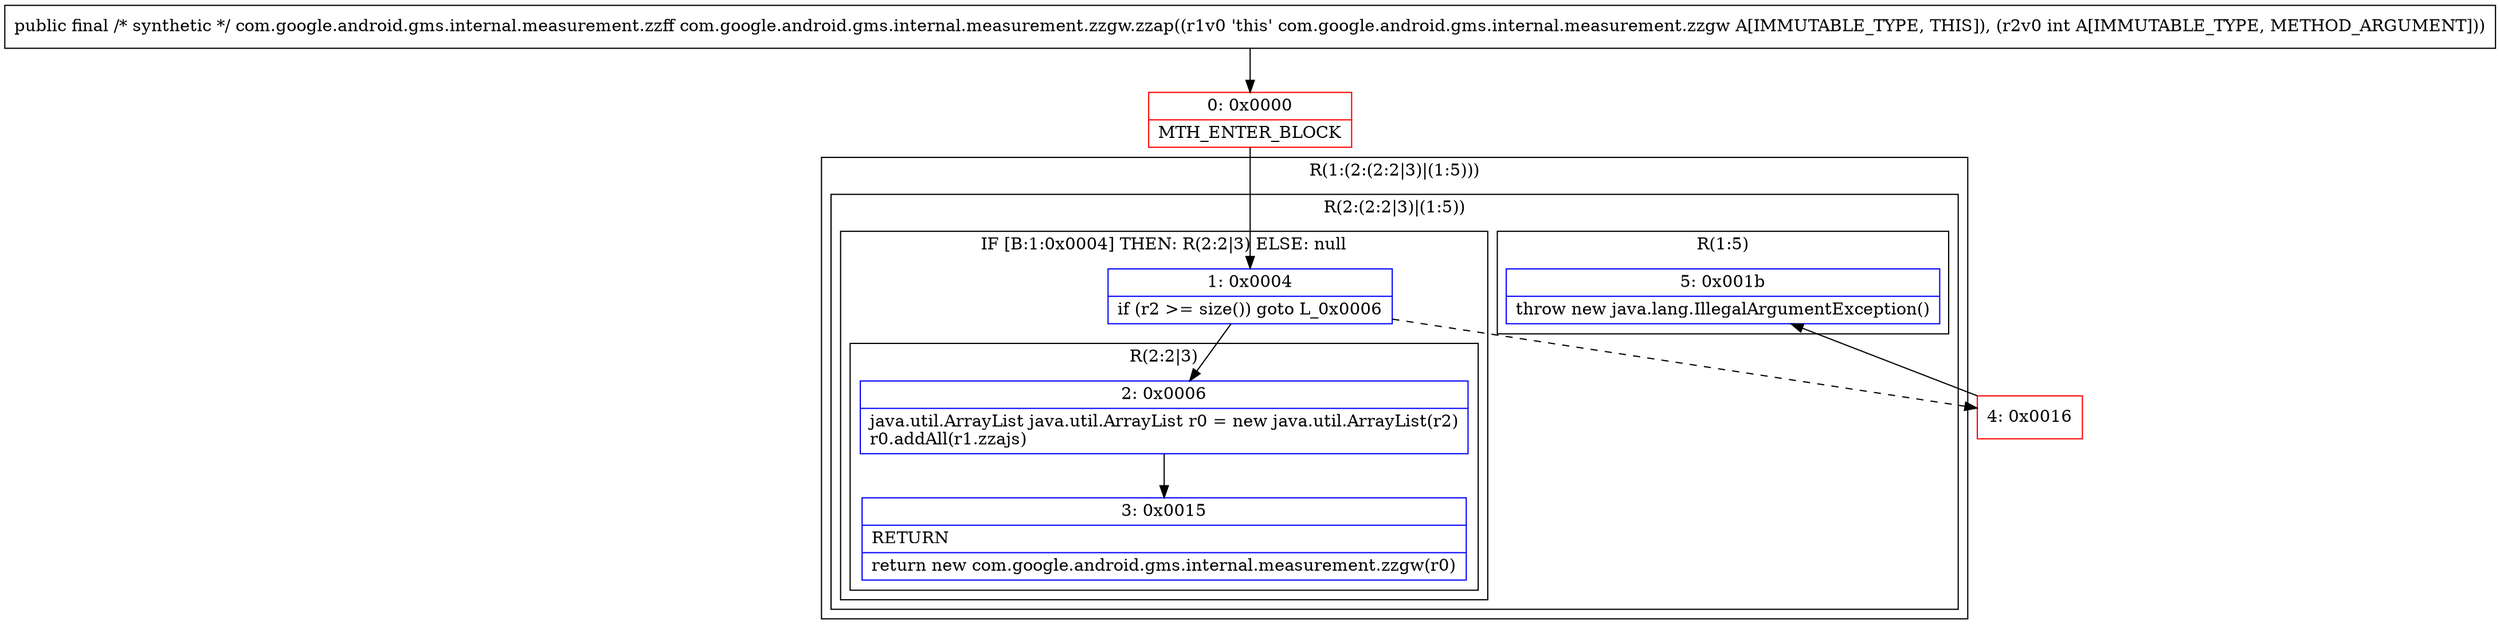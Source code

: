 digraph "CFG forcom.google.android.gms.internal.measurement.zzgw.zzap(I)Lcom\/google\/android\/gms\/internal\/measurement\/zzff;" {
subgraph cluster_Region_1173020445 {
label = "R(1:(2:(2:2|3)|(1:5)))";
node [shape=record,color=blue];
subgraph cluster_Region_1135936404 {
label = "R(2:(2:2|3)|(1:5))";
node [shape=record,color=blue];
subgraph cluster_IfRegion_969090056 {
label = "IF [B:1:0x0004] THEN: R(2:2|3) ELSE: null";
node [shape=record,color=blue];
Node_1 [shape=record,label="{1\:\ 0x0004|if (r2 \>= size()) goto L_0x0006\l}"];
subgraph cluster_Region_302201718 {
label = "R(2:2|3)";
node [shape=record,color=blue];
Node_2 [shape=record,label="{2\:\ 0x0006|java.util.ArrayList java.util.ArrayList r0 = new java.util.ArrayList(r2)\lr0.addAll(r1.zzajs)\l}"];
Node_3 [shape=record,label="{3\:\ 0x0015|RETURN\l|return new com.google.android.gms.internal.measurement.zzgw(r0)\l}"];
}
}
subgraph cluster_Region_1888119582 {
label = "R(1:5)";
node [shape=record,color=blue];
Node_5 [shape=record,label="{5\:\ 0x001b|throw new java.lang.IllegalArgumentException()\l}"];
}
}
}
Node_0 [shape=record,color=red,label="{0\:\ 0x0000|MTH_ENTER_BLOCK\l}"];
Node_4 [shape=record,color=red,label="{4\:\ 0x0016}"];
MethodNode[shape=record,label="{public final \/* synthetic *\/ com.google.android.gms.internal.measurement.zzff com.google.android.gms.internal.measurement.zzgw.zzap((r1v0 'this' com.google.android.gms.internal.measurement.zzgw A[IMMUTABLE_TYPE, THIS]), (r2v0 int A[IMMUTABLE_TYPE, METHOD_ARGUMENT])) }"];
MethodNode -> Node_0;
Node_1 -> Node_2;
Node_1 -> Node_4[style=dashed];
Node_2 -> Node_3;
Node_0 -> Node_1;
Node_4 -> Node_5;
}

